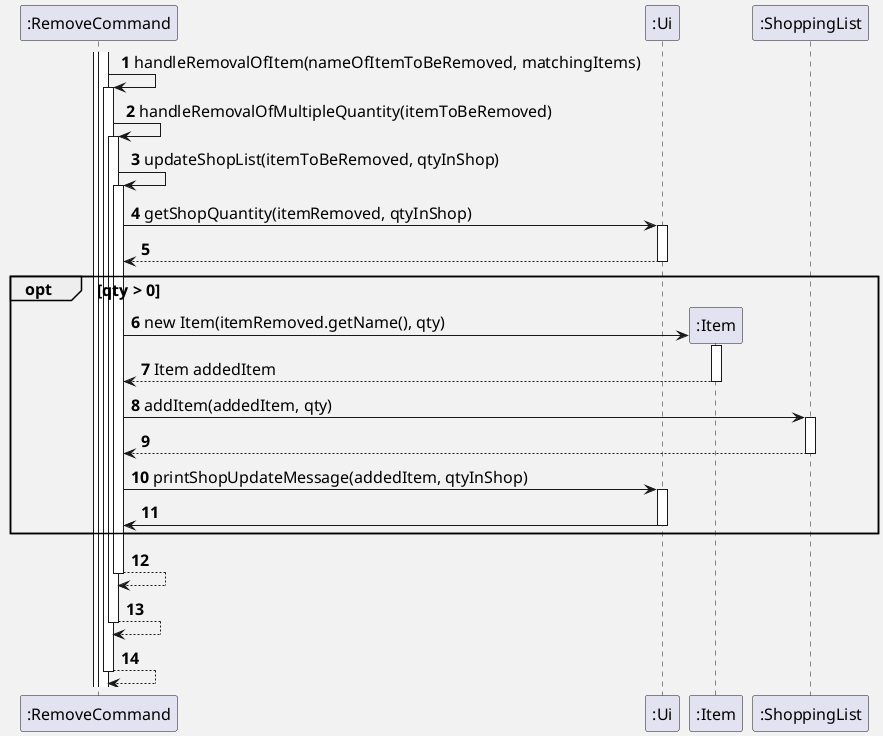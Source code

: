 @startuml
'https://plantuml.com/sequence-diagram

skinparam backgroundColor #f2f2f2
skinparam defaultFontSize 16

autonumber

activate ":RemoveCommand"
activate ":RemoveCommand"

":RemoveCommand" -> ":RemoveCommand": handleRemovalOfItem(nameOfItemToBeRemoved, matchingItems)
activate ":RemoveCommand"

":RemoveCommand" -> ":RemoveCommand": handleRemovalOfMultipleQuantity(itemToBeRemoved)
activate ":RemoveCommand"

":RemoveCommand" -> ":RemoveCommand": updateShopList(itemToBeRemoved, qtyInShop)
activate ":RemoveCommand"

":RemoveCommand" -> ":Ui": getShopQuantity(itemRemoved, qtyInShop)
activate ":Ui"
":RemoveCommand" <-- ":Ui"
deactivate ":Ui"

opt qty > 0

    create ":Item"
    ":RemoveCommand" -> ":Item": new Item(itemRemoved.getName(), qty)
    activate ":Item"
    ":RemoveCommand" <-- ":Item": Item addedItem
    deactivate ":Item"

    ":RemoveCommand" -> ":ShoppingList": addItem(addedItem, qty)
    activate ":ShoppingList"
    ":RemoveCommand" <-- ":ShoppingList"
    deactivate ":ShoppingList"

    ":RemoveCommand" -> ":Ui": printShopUpdateMessage(addedItem, qtyInShop)
    activate ":Ui"
    ":RemoveCommand" <- ":Ui"
    deactivate ":Ui"

end

":RemoveCommand" --> ":RemoveCommand"
deactivate ":RemoveCommand"

":RemoveCommand" --> ":RemoveCommand"
deactivate ":RemoveCommand"

":RemoveCommand" --> ":RemoveCommand"
deactivate ":RemoveCommand"

@enduml